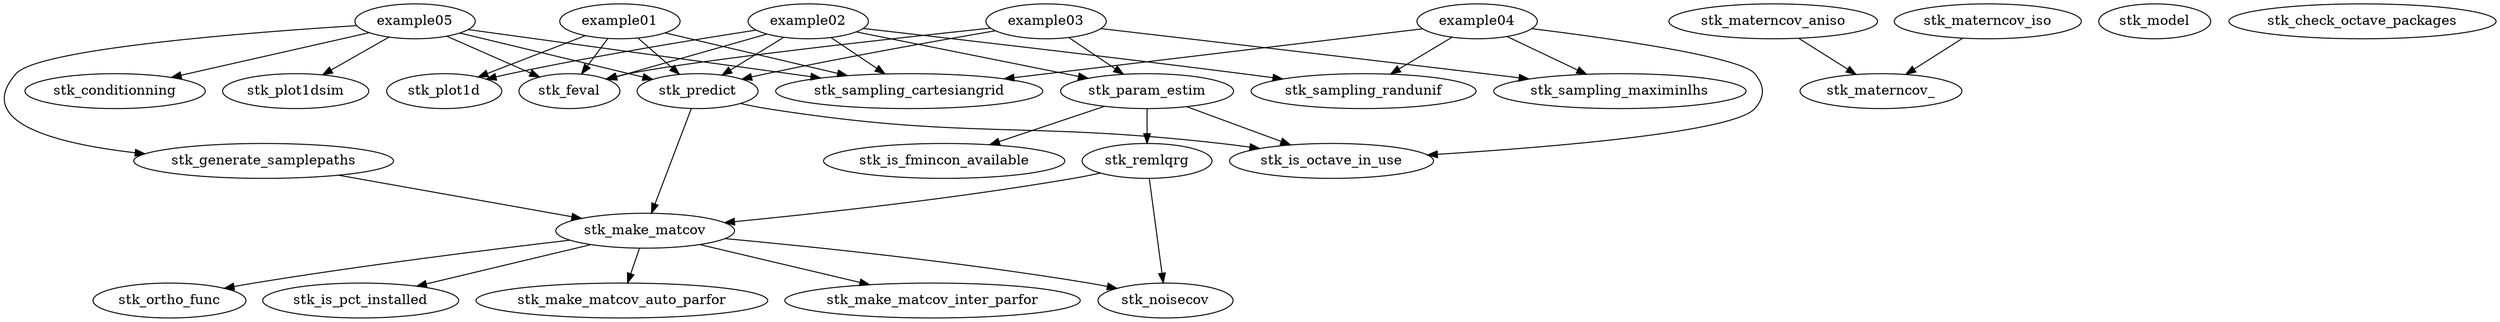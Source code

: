 /* Created by mdot for Matlab */
digraph m2html {
  stk_generate_samplepaths -> stk_make_matcov;
  stk_make_matcov -> stk_make_matcov_auto_parfor;
  stk_make_matcov -> stk_make_matcov_inter_parfor;
  stk_make_matcov -> stk_ortho_func;
  stk_make_matcov -> stk_noisecov;
  stk_make_matcov -> stk_is_pct_installed;
  stk_param_estim -> stk_remlqrg;
  stk_param_estim -> stk_is_fmincon_available;
  stk_param_estim -> stk_is_octave_in_use;
  stk_predict -> stk_make_matcov;
  stk_predict -> stk_is_octave_in_use;
  stk_remlqrg -> stk_make_matcov;
  stk_remlqrg -> stk_noisecov;
  stk_materncov_aniso -> stk_materncov_;
  stk_materncov_iso -> stk_materncov_;
  example01 -> stk_predict;
  example01 -> stk_sampling_cartesiangrid;
  example01 -> stk_feval;
  example01 -> stk_plot1d;
  example02 -> stk_param_estim;
  example02 -> stk_predict;
  example02 -> stk_sampling_cartesiangrid;
  example02 -> stk_sampling_randunif;
  example02 -> stk_feval;
  example02 -> stk_plot1d;
  example03 -> stk_param_estim;
  example03 -> stk_predict;
  example03 -> stk_sampling_maximinlhs;
  example03 -> stk_feval;
  example04 -> stk_sampling_cartesiangrid;
  example04 -> stk_sampling_maximinlhs;
  example04 -> stk_sampling_randunif;
  example04 -> stk_is_octave_in_use;
  example05 -> stk_conditionning;
  example05 -> stk_generate_samplepaths;
  example05 -> stk_predict;
  example05 -> stk_sampling_cartesiangrid;
  example05 -> stk_feval;
  example05 -> stk_plot1dsim;

  stk_make_matcov_auto_parfor [URL="core/private/stk_make_matcov_auto_parfor.html"];
  stk_make_matcov_inter_parfor [URL="core/private/stk_make_matcov_inter_parfor.html"];
  stk_conditionning [URL="core/stk_conditionning.html"];
  stk_generate_samplepaths [URL="core/stk_generate_samplepaths.html"];
  stk_make_matcov [URL="core/stk_make_matcov.html"];
  stk_model [URL="core/stk_model.html"];
  stk_ortho_func [URL="core/stk_ortho_func.html"];
  stk_param_estim [URL="core/stk_param_estim.html"];
  stk_predict [URL="core/stk_predict.html"];
  stk_remlqrg [URL="core/stk_remlqrg.html"];
  stk_materncov_ [URL="covfcs/stk_materncov_.html"];
  stk_materncov_aniso [URL="covfcs/stk_materncov_aniso.html"];
  stk_materncov_iso [URL="covfcs/stk_materncov_iso.html"];
  stk_noisecov [URL="covfcs/stk_noisecov.html"];
  example01 [URL="examples/example01.html"];
  example02 [URL="examples/example02.html"];
  example03 [URL="examples/example03.html"];
  example04 [URL="examples/example04.html"];
  example05 [URL="examples/example05.html"];
  stk_sampling_cartesiangrid [URL="sampling/stk_sampling_cartesiangrid.html"];
  stk_sampling_maximinlhs [URL="sampling/stk_sampling_maximinlhs.html"];
  stk_sampling_randunif [URL="sampling/stk_sampling_randunif.html"];
  stk_check_octave_packages [URL="utils/stk_check_octave_packages.html"];
  stk_feval [URL="utils/stk_feval.html"];
  stk_is_fmincon_available [URL="utils/stk_is_fmincon_available.html"];
  stk_is_octave_in_use [URL="utils/stk_is_octave_in_use.html"];
  stk_is_pct_installed [URL="utils/stk_is_pct_installed.html"];
  stk_plot1d [URL="utils/stk_plot1d.html"];
  stk_plot1dsim [URL="utils/stk_plot1dsim.html"];
}